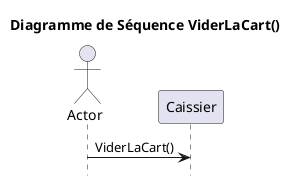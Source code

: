 @startuml
hide footbox
title Diagramme de Séquence ViderLaCart()

actor       Actor       as a
participant Caissier as c
'database    db    as d
'participant logger as l
a -> c : ViderLaCart()

@enduml

